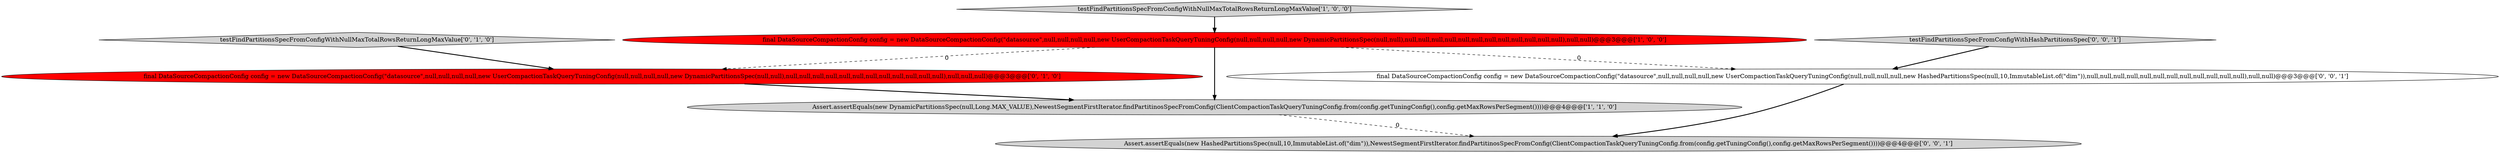 digraph {
4 [style = filled, label = "testFindPartitionsSpecFromConfigWithNullMaxTotalRowsReturnLongMaxValue['0', '1', '0']", fillcolor = lightgray, shape = diamond image = "AAA0AAABBB2BBB"];
1 [style = filled, label = "testFindPartitionsSpecFromConfigWithNullMaxTotalRowsReturnLongMaxValue['1', '0', '0']", fillcolor = lightgray, shape = diamond image = "AAA0AAABBB1BBB"];
3 [style = filled, label = "final DataSourceCompactionConfig config = new DataSourceCompactionConfig(\"datasource\",null,null,null,null,new UserCompactionTaskQueryTuningConfig(null,null,null,null,new DynamicPartitionsSpec(null,null),null,null,null,null,null,null,null,null,null,null,null,null),null,null,null)@@@3@@@['0', '1', '0']", fillcolor = red, shape = ellipse image = "AAA1AAABBB2BBB"];
7 [style = filled, label = "Assert.assertEquals(new HashedPartitionsSpec(null,10,ImmutableList.of(\"dim\")),NewestSegmentFirstIterator.findPartitinosSpecFromConfig(ClientCompactionTaskQueryTuningConfig.from(config.getTuningConfig(),config.getMaxRowsPerSegment())))@@@4@@@['0', '0', '1']", fillcolor = lightgray, shape = ellipse image = "AAA0AAABBB3BBB"];
2 [style = filled, label = "Assert.assertEquals(new DynamicPartitionsSpec(null,Long.MAX_VALUE),NewestSegmentFirstIterator.findPartitinosSpecFromConfig(ClientCompactionTaskQueryTuningConfig.from(config.getTuningConfig(),config.getMaxRowsPerSegment())))@@@4@@@['1', '1', '0']", fillcolor = lightgray, shape = ellipse image = "AAA0AAABBB1BBB"];
6 [style = filled, label = "testFindPartitionsSpecFromConfigWithHashPartitionsSpec['0', '0', '1']", fillcolor = lightgray, shape = diamond image = "AAA0AAABBB3BBB"];
0 [style = filled, label = "final DataSourceCompactionConfig config = new DataSourceCompactionConfig(\"datasource\",null,null,null,null,new UserCompactionTaskQueryTuningConfig(null,null,null,null,new DynamicPartitionsSpec(null,null),null,null,null,null,null,null,null,null,null,null,null,null),null,null)@@@3@@@['1', '0', '0']", fillcolor = red, shape = ellipse image = "AAA1AAABBB1BBB"];
5 [style = filled, label = "final DataSourceCompactionConfig config = new DataSourceCompactionConfig(\"datasource\",null,null,null,null,new UserCompactionTaskQueryTuningConfig(null,null,null,null,new HashedPartitionsSpec(null,10,ImmutableList.of(\"dim\")),null,null,null,null,null,null,null,null,null,null,null,null),null,null)@@@3@@@['0', '0', '1']", fillcolor = white, shape = ellipse image = "AAA0AAABBB3BBB"];
5->7 [style = bold, label=""];
4->3 [style = bold, label=""];
6->5 [style = bold, label=""];
0->3 [style = dashed, label="0"];
1->0 [style = bold, label=""];
3->2 [style = bold, label=""];
0->5 [style = dashed, label="0"];
2->7 [style = dashed, label="0"];
0->2 [style = bold, label=""];
}
